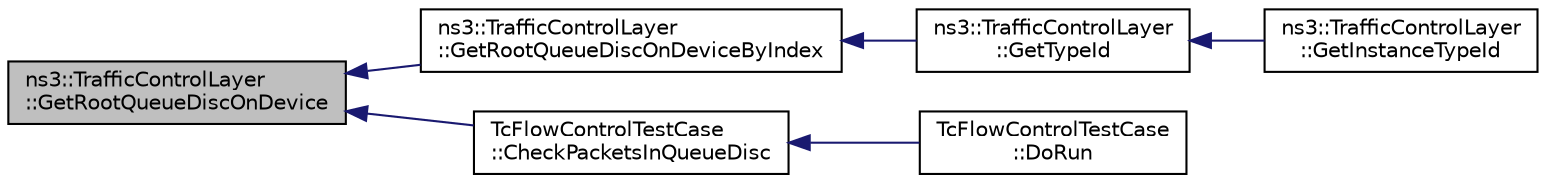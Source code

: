 digraph "ns3::TrafficControlLayer::GetRootQueueDiscOnDevice"
{
  edge [fontname="Helvetica",fontsize="10",labelfontname="Helvetica",labelfontsize="10"];
  node [fontname="Helvetica",fontsize="10",shape=record];
  rankdir="LR";
  Node1 [label="ns3::TrafficControlLayer\l::GetRootQueueDiscOnDevice",height=0.2,width=0.4,color="black", fillcolor="grey75", style="filled", fontcolor="black"];
  Node1 -> Node2 [dir="back",color="midnightblue",fontsize="10",style="solid"];
  Node2 [label="ns3::TrafficControlLayer\l::GetRootQueueDiscOnDeviceByIndex",height=0.2,width=0.4,color="black", fillcolor="white", style="filled",URL="$d1/d25/classns3_1_1TrafficControlLayer.html#a6712e320745fa4279b4acb22d1e88848",tooltip="Required by the object map accessor. "];
  Node2 -> Node3 [dir="back",color="midnightblue",fontsize="10",style="solid"];
  Node3 [label="ns3::TrafficControlLayer\l::GetTypeId",height=0.2,width=0.4,color="black", fillcolor="white", style="filled",URL="$d1/d25/classns3_1_1TrafficControlLayer.html#a6710fc399667be74683173183dbb9975",tooltip="Get the type ID. "];
  Node3 -> Node4 [dir="back",color="midnightblue",fontsize="10",style="solid"];
  Node4 [label="ns3::TrafficControlLayer\l::GetInstanceTypeId",height=0.2,width=0.4,color="black", fillcolor="white", style="filled",URL="$d1/d25/classns3_1_1TrafficControlLayer.html#abe3b878f566ff58d4dcadc2e193f40f5",tooltip="Get the type ID for the instance. "];
  Node1 -> Node5 [dir="back",color="midnightblue",fontsize="10",style="solid"];
  Node5 [label="TcFlowControlTestCase\l::CheckPacketsInQueueDisc",height=0.2,width=0.4,color="black", fillcolor="white", style="filled",URL="$db/df9/classTcFlowControlTestCase.html#ac6d0b6a74dd29a21369bf1d26795098d"];
  Node5 -> Node6 [dir="back",color="midnightblue",fontsize="10",style="solid"];
  Node6 [label="TcFlowControlTestCase\l::DoRun",height=0.2,width=0.4,color="black", fillcolor="white", style="filled",URL="$db/df9/classTcFlowControlTestCase.html#a671ac2565d04fd5618e2743289d1b707",tooltip="Implementation to actually run this TestCase. "];
}
